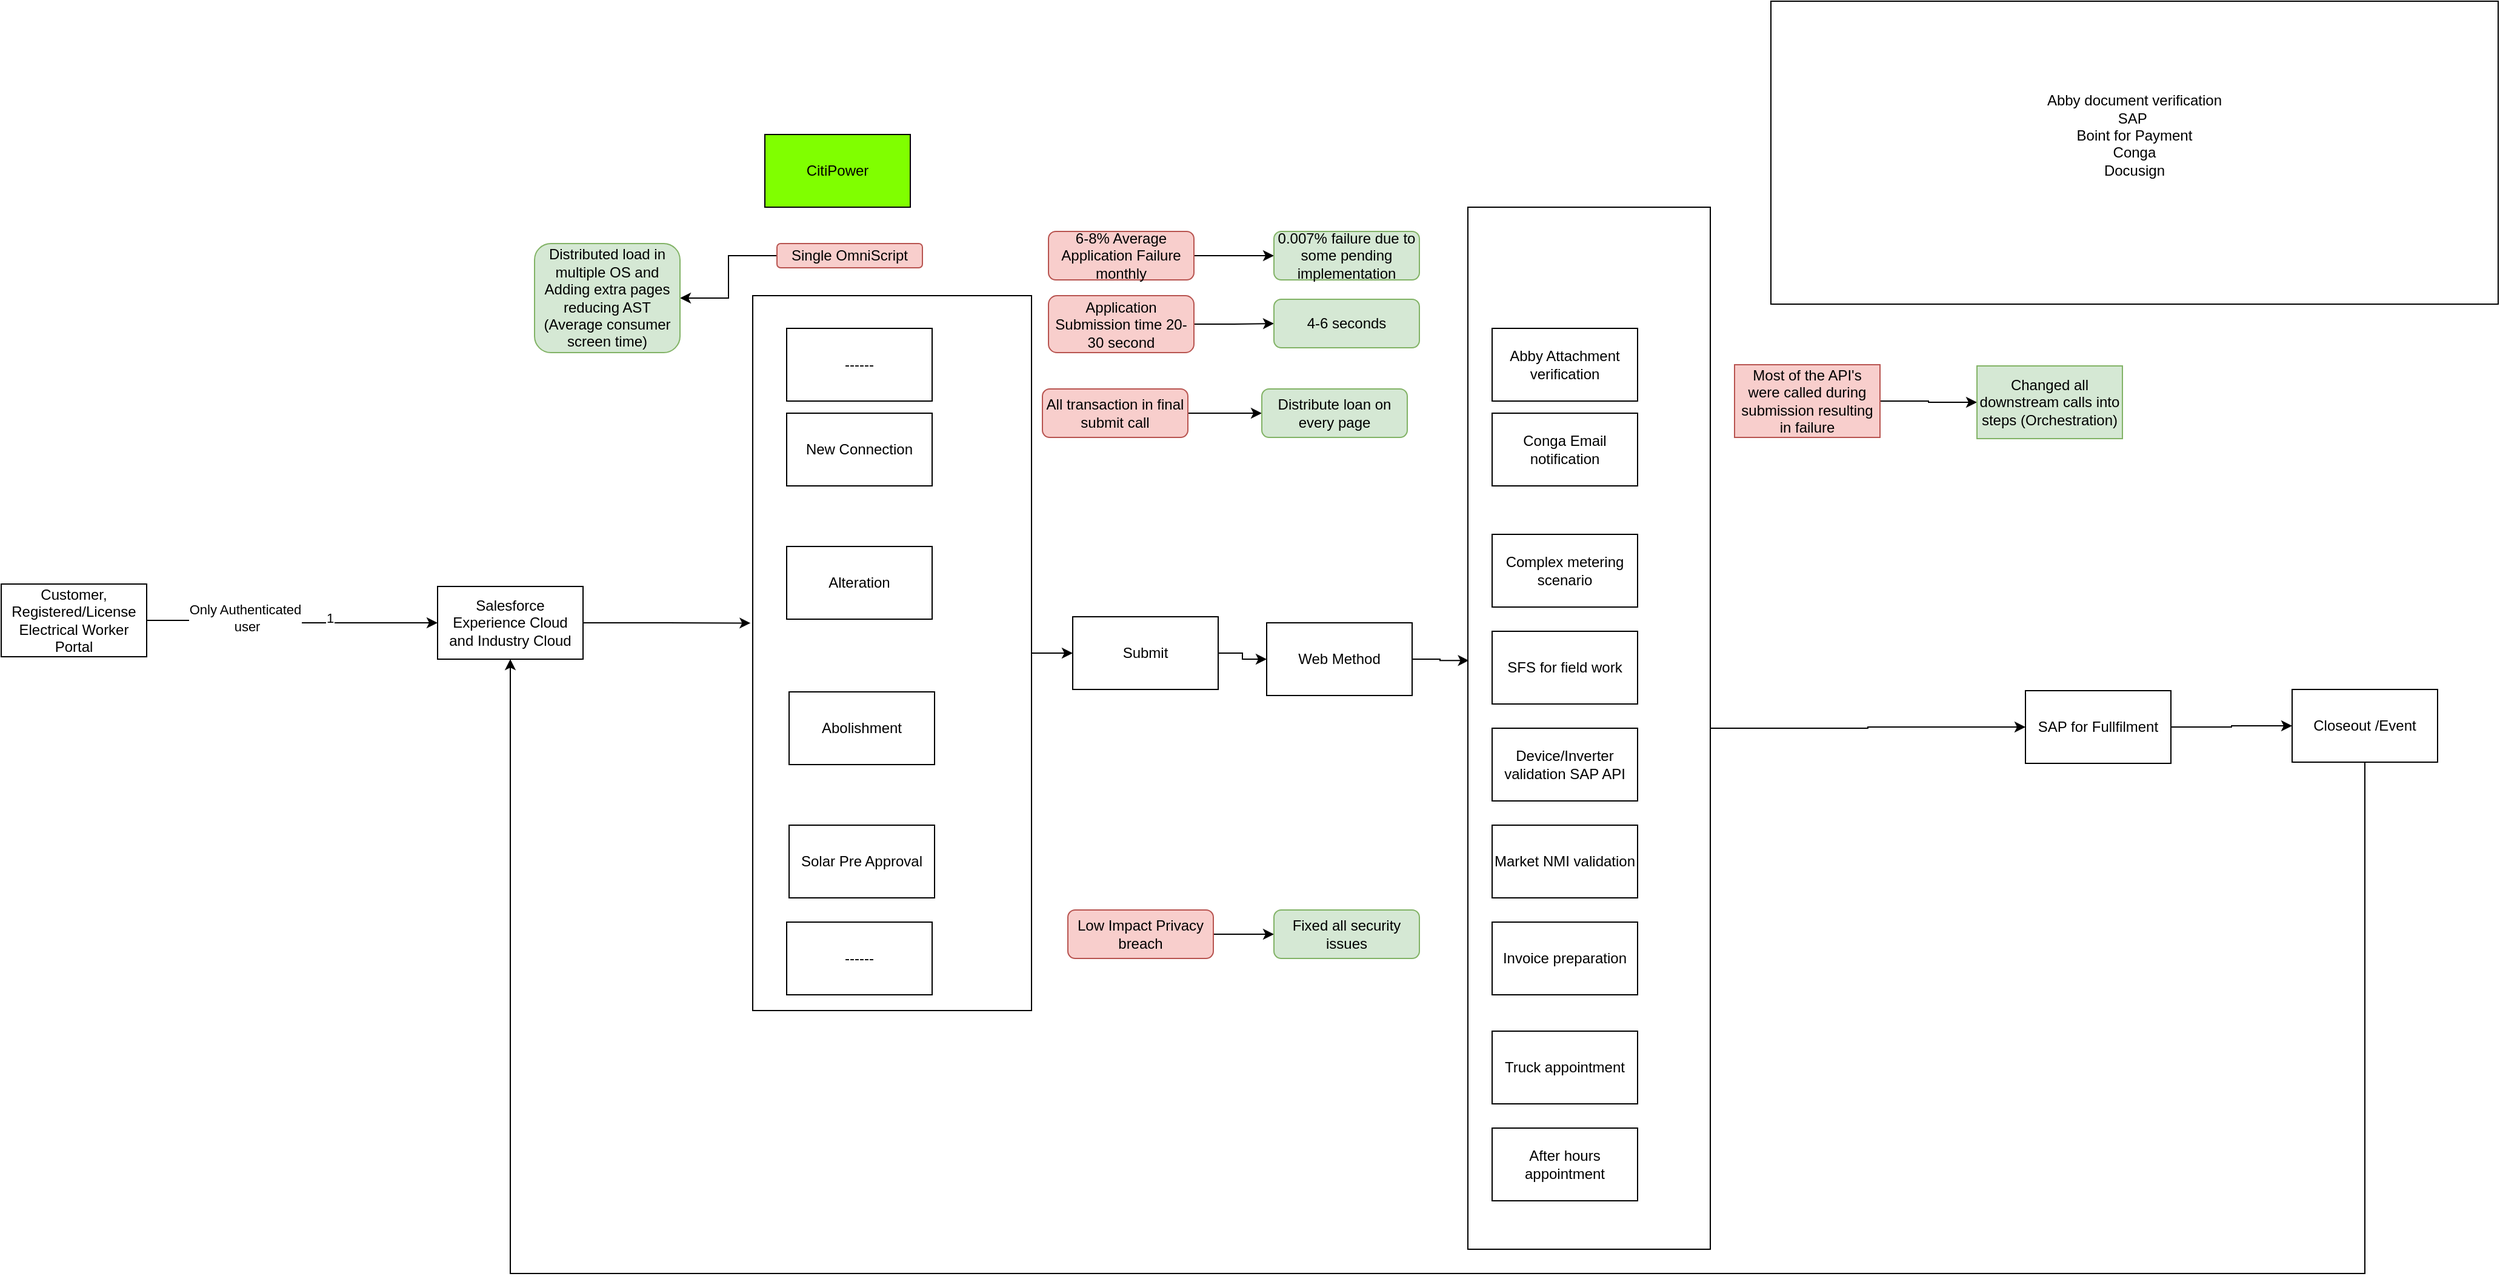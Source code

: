<mxfile version="26.0.10">
  <diagram name="Page-1" id="ainewDnuy-ewS5lKNhwG">
    <mxGraphModel dx="1678" dy="2019" grid="1" gridSize="10" guides="1" tooltips="1" connect="1" arrows="1" fold="1" page="1" pageScale="1" pageWidth="850" pageHeight="1100" math="0" shadow="0">
      <root>
        <mxCell id="0" />
        <mxCell id="1" parent="0" />
        <mxCell id="xhRaF_tMoTgy2h4PzyXJ-1" value="" style="edgeStyle=orthogonalEdgeStyle;rounded=0;orthogonalLoop=1;jettySize=auto;html=1;" edge="1" parent="1" source="xhRaF_tMoTgy2h4PzyXJ-4" target="xhRaF_tMoTgy2h4PzyXJ-13">
          <mxGeometry relative="1" as="geometry" />
        </mxCell>
        <mxCell id="xhRaF_tMoTgy2h4PzyXJ-2" value="Only Authenticated&lt;div&gt;&amp;nbsp;user&lt;/div&gt;" style="edgeLabel;html=1;align=center;verticalAlign=middle;resizable=0;points=[];" vertex="1" connectable="0" parent="xhRaF_tMoTgy2h4PzyXJ-1">
          <mxGeometry x="-0.109" y="2" relative="1" as="geometry">
            <mxPoint x="-27" as="offset" />
          </mxGeometry>
        </mxCell>
        <mxCell id="xhRaF_tMoTgy2h4PzyXJ-3" value="1" style="edgeLabel;html=1;align=center;verticalAlign=middle;resizable=0;points=[];" vertex="1" connectable="0" parent="xhRaF_tMoTgy2h4PzyXJ-1">
          <mxGeometry x="0.264" y="4" relative="1" as="geometry">
            <mxPoint as="offset" />
          </mxGeometry>
        </mxCell>
        <mxCell id="xhRaF_tMoTgy2h4PzyXJ-4" value="Customer, Registered/License Electrical Worker Portal" style="rounded=0;whiteSpace=wrap;html=1;" vertex="1" parent="1">
          <mxGeometry x="30" y="101" width="120" height="60" as="geometry" />
        </mxCell>
        <mxCell id="xhRaF_tMoTgy2h4PzyXJ-13" value="Salesforce Experience Cloud and Industry Cloud" style="rounded=0;whiteSpace=wrap;html=1;" vertex="1" parent="1">
          <mxGeometry x="390" y="103" width="120" height="60" as="geometry" />
        </mxCell>
        <mxCell id="xhRaF_tMoTgy2h4PzyXJ-50" value="Web Method" style="rounded=0;whiteSpace=wrap;html=1;" vertex="1" parent="1">
          <mxGeometry x="1074" y="133" width="120" height="60" as="geometry" />
        </mxCell>
        <mxCell id="xhRaF_tMoTgy2h4PzyXJ-51" value="CitiPower" style="rounded=0;whiteSpace=wrap;html=1;fillColor=light-dark(#80FF00,var(--ge-dark-color, #121212));" vertex="1" parent="1">
          <mxGeometry x="660" y="-270" width="120" height="60" as="geometry" />
        </mxCell>
        <mxCell id="xhRaF_tMoTgy2h4PzyXJ-52" value="Abby document verification&lt;div&gt;SAP&amp;nbsp;&lt;/div&gt;&lt;div&gt;Boint for Payment&lt;/div&gt;&lt;div&gt;Conga&lt;/div&gt;&lt;div&gt;Docusign&lt;/div&gt;&lt;div&gt;&lt;br&gt;&lt;/div&gt;&lt;div&gt;&lt;br&gt;&lt;/div&gt;" style="rounded=0;whiteSpace=wrap;html=1;" vertex="1" parent="1">
          <mxGeometry x="1490" y="-380" width="600" height="250" as="geometry" />
        </mxCell>
        <mxCell id="xhRaF_tMoTgy2h4PzyXJ-54" value="Solar Pre Approval" style="rounded=0;whiteSpace=wrap;html=1;" vertex="1" parent="1">
          <mxGeometry x="680" y="300" width="120" height="60" as="geometry" />
        </mxCell>
        <mxCell id="xhRaF_tMoTgy2h4PzyXJ-55" value="Abolishment" style="rounded=0;whiteSpace=wrap;html=1;" vertex="1" parent="1">
          <mxGeometry x="680" y="190" width="120" height="60" as="geometry" />
        </mxCell>
        <mxCell id="xhRaF_tMoTgy2h4PzyXJ-56" value="Alteration" style="rounded=0;whiteSpace=wrap;html=1;" vertex="1" parent="1">
          <mxGeometry x="678" y="70" width="120" height="60" as="geometry" />
        </mxCell>
        <mxCell id="xhRaF_tMoTgy2h4PzyXJ-57" value="New Connection" style="rounded=0;whiteSpace=wrap;html=1;" vertex="1" parent="1">
          <mxGeometry x="678" y="-40" width="120" height="60" as="geometry" />
        </mxCell>
        <mxCell id="xhRaF_tMoTgy2h4PzyXJ-69" value="" style="edgeStyle=orthogonalEdgeStyle;rounded=0;orthogonalLoop=1;jettySize=auto;html=1;" edge="1" parent="1" source="xhRaF_tMoTgy2h4PzyXJ-58" target="xhRaF_tMoTgy2h4PzyXJ-68">
          <mxGeometry relative="1" as="geometry" />
        </mxCell>
        <mxCell id="xhRaF_tMoTgy2h4PzyXJ-58" value="" style="rounded=0;whiteSpace=wrap;html=1;gradientColor=none;fillColor=none;" vertex="1" parent="1">
          <mxGeometry x="650" y="-137" width="230" height="590" as="geometry" />
        </mxCell>
        <mxCell id="xhRaF_tMoTgy2h4PzyXJ-75" style="edgeStyle=orthogonalEdgeStyle;rounded=0;orthogonalLoop=1;jettySize=auto;html=1;exitX=0;exitY=0.5;exitDx=0;exitDy=0;entryX=1;entryY=0.5;entryDx=0;entryDy=0;" edge="1" parent="1" source="xhRaF_tMoTgy2h4PzyXJ-60" target="xhRaF_tMoTgy2h4PzyXJ-74">
          <mxGeometry relative="1" as="geometry" />
        </mxCell>
        <mxCell id="xhRaF_tMoTgy2h4PzyXJ-60" value="Single OmniScript" style="rounded=1;whiteSpace=wrap;html=1;fillColor=#f8cecc;strokeColor=#b85450;" vertex="1" parent="1">
          <mxGeometry x="670" y="-180" width="120" height="20" as="geometry" />
        </mxCell>
        <mxCell id="xhRaF_tMoTgy2h4PzyXJ-61" style="edgeStyle=orthogonalEdgeStyle;rounded=0;orthogonalLoop=1;jettySize=auto;html=1;exitX=1;exitY=0.5;exitDx=0;exitDy=0;entryX=-0.008;entryY=0.458;entryDx=0;entryDy=0;entryPerimeter=0;" edge="1" parent="1" source="xhRaF_tMoTgy2h4PzyXJ-13" target="xhRaF_tMoTgy2h4PzyXJ-58">
          <mxGeometry relative="1" as="geometry" />
        </mxCell>
        <mxCell id="xhRaF_tMoTgy2h4PzyXJ-62" value="------" style="rounded=0;whiteSpace=wrap;html=1;" vertex="1" parent="1">
          <mxGeometry x="678" y="-110" width="120" height="60" as="geometry" />
        </mxCell>
        <mxCell id="xhRaF_tMoTgy2h4PzyXJ-63" value="------" style="rounded=0;whiteSpace=wrap;html=1;" vertex="1" parent="1">
          <mxGeometry x="678" y="380" width="120" height="60" as="geometry" />
        </mxCell>
        <mxCell id="xhRaF_tMoTgy2h4PzyXJ-81" value="" style="edgeStyle=orthogonalEdgeStyle;rounded=0;orthogonalLoop=1;jettySize=auto;html=1;" edge="1" parent="1" source="xhRaF_tMoTgy2h4PzyXJ-65" target="xhRaF_tMoTgy2h4PzyXJ-76">
          <mxGeometry relative="1" as="geometry" />
        </mxCell>
        <mxCell id="xhRaF_tMoTgy2h4PzyXJ-65" value="6-8% Average Application Failure monthly" style="rounded=1;whiteSpace=wrap;html=1;fillColor=#f8cecc;strokeColor=#b85450;" vertex="1" parent="1">
          <mxGeometry x="894" y="-190" width="120" height="40" as="geometry" />
        </mxCell>
        <mxCell id="xhRaF_tMoTgy2h4PzyXJ-80" style="edgeStyle=orthogonalEdgeStyle;rounded=0;orthogonalLoop=1;jettySize=auto;html=1;exitX=1;exitY=0.5;exitDx=0;exitDy=0;" edge="1" parent="1" source="xhRaF_tMoTgy2h4PzyXJ-66" target="xhRaF_tMoTgy2h4PzyXJ-77">
          <mxGeometry relative="1" as="geometry" />
        </mxCell>
        <mxCell id="xhRaF_tMoTgy2h4PzyXJ-66" value="Application Submission time 20-30 second" style="rounded=1;whiteSpace=wrap;html=1;fillColor=#f8cecc;strokeColor=#b85450;" vertex="1" parent="1">
          <mxGeometry x="894" y="-137" width="120" height="47" as="geometry" />
        </mxCell>
        <mxCell id="xhRaF_tMoTgy2h4PzyXJ-79" value="" style="edgeStyle=orthogonalEdgeStyle;rounded=0;orthogonalLoop=1;jettySize=auto;html=1;" edge="1" parent="1" source="xhRaF_tMoTgy2h4PzyXJ-67" target="xhRaF_tMoTgy2h4PzyXJ-78">
          <mxGeometry relative="1" as="geometry" />
        </mxCell>
        <mxCell id="xhRaF_tMoTgy2h4PzyXJ-67" value="All transaction in final submit call" style="rounded=1;whiteSpace=wrap;html=1;fillColor=#f8cecc;strokeColor=#b85450;" vertex="1" parent="1">
          <mxGeometry x="889" y="-60" width="120" height="40" as="geometry" />
        </mxCell>
        <mxCell id="xhRaF_tMoTgy2h4PzyXJ-94" style="edgeStyle=orthogonalEdgeStyle;rounded=0;orthogonalLoop=1;jettySize=auto;html=1;exitX=1;exitY=0.5;exitDx=0;exitDy=0;entryX=0;entryY=0.5;entryDx=0;entryDy=0;" edge="1" parent="1" source="xhRaF_tMoTgy2h4PzyXJ-68" target="xhRaF_tMoTgy2h4PzyXJ-50">
          <mxGeometry relative="1" as="geometry" />
        </mxCell>
        <mxCell id="xhRaF_tMoTgy2h4PzyXJ-68" value="Submit" style="rounded=0;whiteSpace=wrap;html=1;" vertex="1" parent="1">
          <mxGeometry x="914" y="128" width="120" height="60" as="geometry" />
        </mxCell>
        <mxCell id="xhRaF_tMoTgy2h4PzyXJ-70" value="Abby Attachment verification" style="rounded=0;whiteSpace=wrap;html=1;" vertex="1" parent="1">
          <mxGeometry x="1260" y="-110" width="120" height="60" as="geometry" />
        </mxCell>
        <mxCell id="xhRaF_tMoTgy2h4PzyXJ-71" value="Conga Email notification" style="rounded=0;whiteSpace=wrap;html=1;" vertex="1" parent="1">
          <mxGeometry x="1260" y="-40" width="120" height="60" as="geometry" />
        </mxCell>
        <mxCell id="xhRaF_tMoTgy2h4PzyXJ-92" value="" style="edgeStyle=orthogonalEdgeStyle;rounded=0;orthogonalLoop=1;jettySize=auto;html=1;entryX=0;entryY=0.5;entryDx=0;entryDy=0;" edge="1" parent="1" source="xhRaF_tMoTgy2h4PzyXJ-72" target="xhRaF_tMoTgy2h4PzyXJ-88">
          <mxGeometry relative="1" as="geometry" />
        </mxCell>
        <mxCell id="xhRaF_tMoTgy2h4PzyXJ-72" value="SAP for Fullfilment" style="rounded=0;whiteSpace=wrap;html=1;" vertex="1" parent="1">
          <mxGeometry x="1700" y="189" width="120" height="60" as="geometry" />
        </mxCell>
        <mxCell id="xhRaF_tMoTgy2h4PzyXJ-73" value="SFS for field work" style="rounded=0;whiteSpace=wrap;html=1;" vertex="1" parent="1">
          <mxGeometry x="1260" y="140" width="120" height="60" as="geometry" />
        </mxCell>
        <mxCell id="xhRaF_tMoTgy2h4PzyXJ-74" value="Distributed load in multiple OS and Adding extra pages reducing AST (Average consumer screen time)" style="rounded=1;whiteSpace=wrap;html=1;fillColor=#d5e8d4;strokeColor=#82b366;" vertex="1" parent="1">
          <mxGeometry x="470" y="-180" width="120" height="90" as="geometry" />
        </mxCell>
        <mxCell id="xhRaF_tMoTgy2h4PzyXJ-76" value="0.007% failure due to some pending implementation" style="rounded=1;whiteSpace=wrap;html=1;fillColor=#d5e8d4;strokeColor=#82b366;" vertex="1" parent="1">
          <mxGeometry x="1080" y="-190" width="120" height="40" as="geometry" />
        </mxCell>
        <mxCell id="xhRaF_tMoTgy2h4PzyXJ-77" value="4-6 seconds" style="rounded=1;whiteSpace=wrap;html=1;fillColor=#d5e8d4;strokeColor=#82b366;" vertex="1" parent="1">
          <mxGeometry x="1080" y="-134" width="120" height="40" as="geometry" />
        </mxCell>
        <mxCell id="xhRaF_tMoTgy2h4PzyXJ-78" value="Distribute loan on every page" style="rounded=1;whiteSpace=wrap;html=1;fillColor=#d5e8d4;strokeColor=#82b366;" vertex="1" parent="1">
          <mxGeometry x="1070" y="-60" width="120" height="40" as="geometry" />
        </mxCell>
        <mxCell id="xhRaF_tMoTgy2h4PzyXJ-82" value="Device/Inverter validation SAP API" style="rounded=0;whiteSpace=wrap;html=1;" vertex="1" parent="1">
          <mxGeometry x="1260" y="220" width="120" height="60" as="geometry" />
        </mxCell>
        <mxCell id="xhRaF_tMoTgy2h4PzyXJ-83" value="Market NMI validation" style="rounded=0;whiteSpace=wrap;html=1;" vertex="1" parent="1">
          <mxGeometry x="1260" y="300" width="120" height="60" as="geometry" />
        </mxCell>
        <mxCell id="xhRaF_tMoTgy2h4PzyXJ-84" value="Invoice preparation" style="rounded=0;whiteSpace=wrap;html=1;" vertex="1" parent="1">
          <mxGeometry x="1260" y="380" width="120" height="60" as="geometry" />
        </mxCell>
        <mxCell id="xhRaF_tMoTgy2h4PzyXJ-85" value="Truck appointment" style="rounded=0;whiteSpace=wrap;html=1;" vertex="1" parent="1">
          <mxGeometry x="1260" y="470" width="120" height="60" as="geometry" />
        </mxCell>
        <mxCell id="xhRaF_tMoTgy2h4PzyXJ-86" value="After hours appointment" style="rounded=0;whiteSpace=wrap;html=1;" vertex="1" parent="1">
          <mxGeometry x="1260" y="550" width="120" height="60" as="geometry" />
        </mxCell>
        <mxCell id="xhRaF_tMoTgy2h4PzyXJ-87" value="Complex metering scenario" style="rounded=0;whiteSpace=wrap;html=1;" vertex="1" parent="1">
          <mxGeometry x="1260" y="60" width="120" height="60" as="geometry" />
        </mxCell>
        <mxCell id="xhRaF_tMoTgy2h4PzyXJ-93" style="edgeStyle=orthogonalEdgeStyle;rounded=0;orthogonalLoop=1;jettySize=auto;html=1;exitX=0.5;exitY=1;exitDx=0;exitDy=0;" edge="1" parent="1" source="xhRaF_tMoTgy2h4PzyXJ-88" target="xhRaF_tMoTgy2h4PzyXJ-13">
          <mxGeometry relative="1" as="geometry">
            <Array as="points">
              <mxPoint x="1980" y="670" />
              <mxPoint x="450" y="670" />
            </Array>
          </mxGeometry>
        </mxCell>
        <mxCell id="xhRaF_tMoTgy2h4PzyXJ-88" value="Closeout /Event" style="rounded=0;whiteSpace=wrap;html=1;" vertex="1" parent="1">
          <mxGeometry x="1920" y="188" width="120" height="60" as="geometry" />
        </mxCell>
        <mxCell id="xhRaF_tMoTgy2h4PzyXJ-91" style="edgeStyle=orthogonalEdgeStyle;rounded=0;orthogonalLoop=1;jettySize=auto;html=1;exitX=1;exitY=0.5;exitDx=0;exitDy=0;entryX=0;entryY=0.5;entryDx=0;entryDy=0;" edge="1" parent="1" source="xhRaF_tMoTgy2h4PzyXJ-89" target="xhRaF_tMoTgy2h4PzyXJ-72">
          <mxGeometry relative="1" as="geometry">
            <mxPoint x="1690.0" y="100" as="targetPoint" />
          </mxGeometry>
        </mxCell>
        <mxCell id="xhRaF_tMoTgy2h4PzyXJ-89" value="" style="rounded=0;whiteSpace=wrap;html=1;fillColor=none;" vertex="1" parent="1">
          <mxGeometry x="1240" y="-210" width="200" height="860" as="geometry" />
        </mxCell>
        <mxCell id="xhRaF_tMoTgy2h4PzyXJ-95" style="edgeStyle=orthogonalEdgeStyle;rounded=0;orthogonalLoop=1;jettySize=auto;html=1;exitX=1;exitY=0.5;exitDx=0;exitDy=0;entryX=0.004;entryY=0.435;entryDx=0;entryDy=0;entryPerimeter=0;" edge="1" parent="1" source="xhRaF_tMoTgy2h4PzyXJ-50" target="xhRaF_tMoTgy2h4PzyXJ-89">
          <mxGeometry relative="1" as="geometry" />
        </mxCell>
        <mxCell id="xhRaF_tMoTgy2h4PzyXJ-101" style="edgeStyle=orthogonalEdgeStyle;rounded=0;orthogonalLoop=1;jettySize=auto;html=1;exitX=1;exitY=0.5;exitDx=0;exitDy=0;entryX=0;entryY=0.5;entryDx=0;entryDy=0;" edge="1" parent="1" source="xhRaF_tMoTgy2h4PzyXJ-96" target="xhRaF_tMoTgy2h4PzyXJ-100">
          <mxGeometry relative="1" as="geometry" />
        </mxCell>
        <mxCell id="xhRaF_tMoTgy2h4PzyXJ-96" value="Most of the API&#39;s were called during submission resulting in failure" style="rounded=0;whiteSpace=wrap;html=1;fillColor=#f8cecc;strokeColor=#b85450;" vertex="1" parent="1">
          <mxGeometry x="1460" y="-80" width="120" height="60" as="geometry" />
        </mxCell>
        <mxCell id="xhRaF_tMoTgy2h4PzyXJ-99" style="edgeStyle=orthogonalEdgeStyle;rounded=0;orthogonalLoop=1;jettySize=auto;html=1;exitX=1;exitY=0.5;exitDx=0;exitDy=0;entryX=0;entryY=0.5;entryDx=0;entryDy=0;" edge="1" parent="1" source="xhRaF_tMoTgy2h4PzyXJ-97" target="xhRaF_tMoTgy2h4PzyXJ-98">
          <mxGeometry relative="1" as="geometry" />
        </mxCell>
        <mxCell id="xhRaF_tMoTgy2h4PzyXJ-97" value="Low Impact Privacy breach" style="rounded=1;whiteSpace=wrap;html=1;fillColor=#f8cecc;strokeColor=#b85450;" vertex="1" parent="1">
          <mxGeometry x="910" y="370" width="120" height="40" as="geometry" />
        </mxCell>
        <mxCell id="xhRaF_tMoTgy2h4PzyXJ-98" value="Fixed all security issues" style="rounded=1;whiteSpace=wrap;html=1;fillColor=#d5e8d4;strokeColor=#82b366;" vertex="1" parent="1">
          <mxGeometry x="1080" y="370" width="120" height="40" as="geometry" />
        </mxCell>
        <mxCell id="xhRaF_tMoTgy2h4PzyXJ-100" value="Changed all downstream calls into steps (Orchestration)" style="rounded=0;whiteSpace=wrap;html=1;fillColor=#d5e8d4;strokeColor=#82b366;" vertex="1" parent="1">
          <mxGeometry x="1660" y="-79" width="120" height="60" as="geometry" />
        </mxCell>
      </root>
    </mxGraphModel>
  </diagram>
</mxfile>
